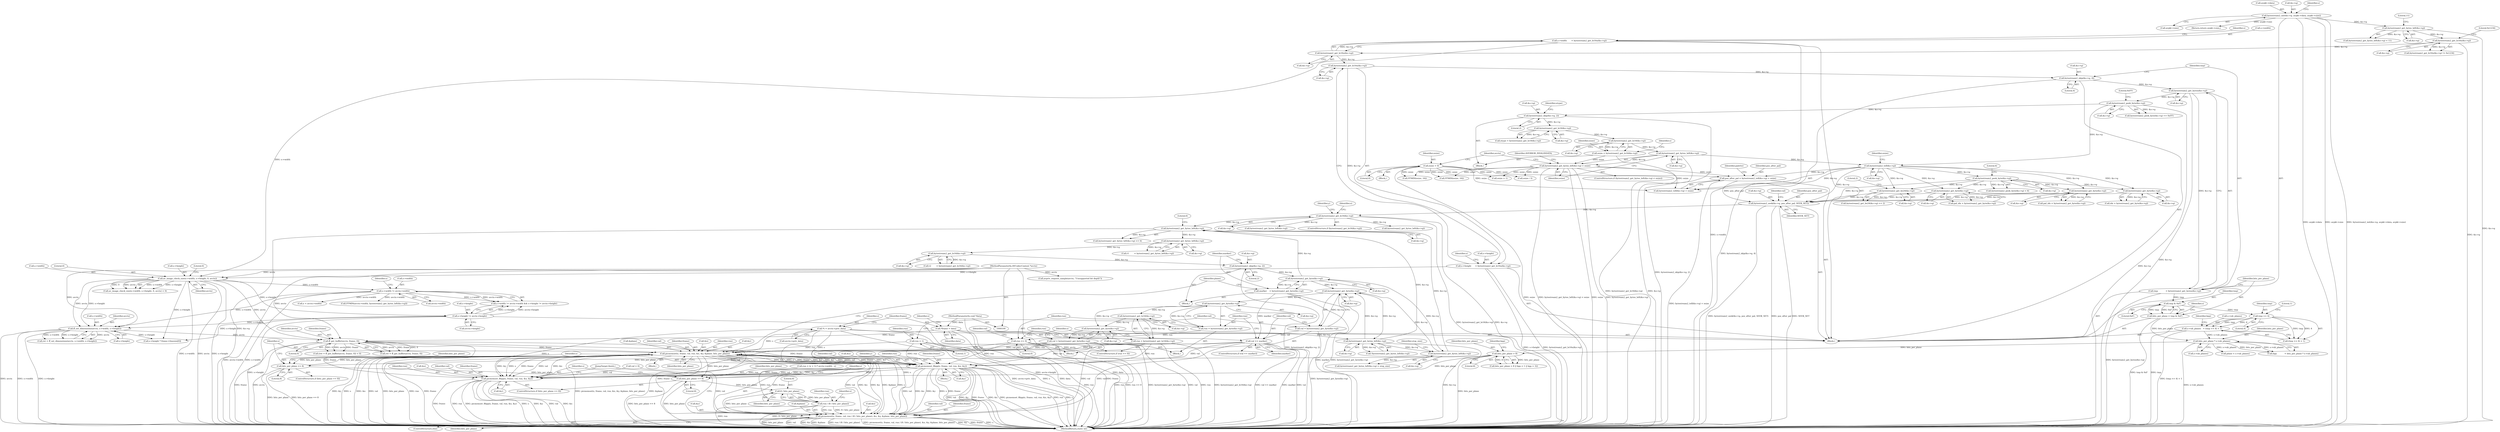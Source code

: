 digraph "1_FFmpeg_8c2ea3030af7b40a3c4275696fb5c76cdb80950a@API" {
"1000808" [label="(Call,picmemset(s, frame, val, run, &x, &y, &plane, bits_per_plane))"];
"1000107" [label="(Call,*s = avctx->priv_data)"];
"1000792" [label="(Call,picmemset_8bpp(s, frame, val, run, &x, &y))"];
"1000808" [label="(Call,picmemset(s, frame, val, run, &x, &y, &plane, bits_per_plane))"];
"1000348" [label="(Call,ff_get_buffer(avctx, frame, 0))"];
"1000330" [label="(Call,ff_set_dimensions(avctx, s->width, s->height))"];
"1000298" [label="(Call,av_image_check_size(s->width, s->height, 0, avctx))"];
"1000161" [label="(Call,s->width       = bytestream2_get_le16u(&s->g))"];
"1000165" [label="(Call,bytestream2_get_le16u(&s->g))"];
"1000153" [label="(Call,bytestream2_get_le16u(&s->g))"];
"1000143" [label="(Call,bytestream2_get_bytes_left(&s->g))"];
"1000130" [label="(Call,bytestream2_init(&s->g, avpkt->data, avpkt->size))"];
"1000170" [label="(Call,s->height      = bytestream2_get_le16u(&s->g))"];
"1000174" [label="(Call,bytestream2_get_le16u(&s->g))"];
"1000101" [label="(MethodParameterIn,AVCodecContext *avctx)"];
"1000313" [label="(Call,s->width != avctx->width)"];
"1000320" [label="(Call,s->height != avctx->height)"];
"1000113" [label="(Call,*frame = data)"];
"1000102" [label="(MethodParameterIn,void *data)"];
"1000750" [label="(Call,val == marker)"];
"1000742" [label="(Call,val = bytestream2_get_byte(&s->g))"];
"1000744" [label="(Call,bytestream2_get_byte(&s->g))"];
"1000781" [label="(Call,bytestream2_get_bytes_left(&s->g))"];
"1000774" [label="(Call,bytestream2_get_byte(&s->g))"];
"1000756" [label="(Call,bytestream2_get_byte(&s->g))"];
"1000767" [label="(Call,bytestream2_get_le16(&s->g))"];
"1000718" [label="(Call,bytestream2_get_byte(&s->g))"];
"1000710" [label="(Call,bytestream2_skip(&s->g, 2))"];
"1000698" [label="(Call,bytestream2_get_le16(&s->g))"];
"1000691" [label="(Call,bytestream2_get_bytes_left(&s->g))"];
"1000678" [label="(Call,bytestream2_get_bytes_left(&s->g))"];
"1000664" [label="(Call,bytestream2_get_le16(&s->g))"];
"1000646" [label="(Call,bytestream2_seek(&s->g, pos_after_pal, SEEK_SET))"];
"1000471" [label="(Call,bytestream2_get_byte(&s->g))"];
"1000409" [label="(Call,bytestream2_peek_byte(&s->g))"];
"1000384" [label="(Call,bytestream2_tell(&s->g))"];
"1000274" [label="(Call,bytestream2_get_bytes_left(&s->g))"];
"1000267" [label="(Call,bytestream2_get_le16(&s->g))"];
"1000260" [label="(Call,bytestream2_get_le16(&s->g))"];
"1000252" [label="(Call,bytestream2_skip(&s->g, 2))"];
"1000234" [label="(Call,bytestream2_peek_byte(&s->g))"];
"1000187" [label="(Call,bytestream2_get_byteu(&s->g))"];
"1000179" [label="(Call,bytestream2_skip(&s->g, 4))"];
"1000419" [label="(Call,bytestream2_get_byte(&s->g))"];
"1000555" [label="(Call,bytestream2_get_be24(&s->g))"];
"1000509" [label="(Call,bytestream2_get_byte(&s->g))"];
"1000381" [label="(Call,pos_after_pal = bytestream2_tell(&s->g) + esize)"];
"1000288" [label="(Call,esize = 0)"];
"1000273" [label="(Call,bytestream2_get_bytes_left(&s->g) < esize)"];
"1000265" [label="(Call,esize = bytestream2_get_le16(&s->g))"];
"1000731" [label="(Call,bytestream2_get_bytes_left(&s->g))"];
"1000716" [label="(Call,marker    = bytestream2_get_byte(&s->g))"];
"1000772" [label="(Call,val = bytestream2_get_byte(&s->g))"];
"1000739" [label="(Call,run = 1)"];
"1000765" [label="(Call,run = bytestream2_get_le16(&s->g))"];
"1000762" [label="(Call,run == 0)"];
"1000754" [label="(Call,run = bytestream2_get_byte(&s->g))"];
"1000788" [label="(Call,bits_per_plane == 8)"];
"1000215" [label="(Call,bits_per_plane > 8)"];
"1000208" [label="(Call,bits_per_plane * s->nb_planes)"];
"1000192" [label="(Call,bits_per_plane = tmp & 0xF)"];
"1000194" [label="(Call,tmp & 0xF)"];
"1000185" [label="(Call,tmp            = bytestream2_get_byteu(&s->g))"];
"1000197" [label="(Call,s->nb_planes   = (tmp >> 4) + 1)"];
"1000202" [label="(Call,tmp >> 4)"];
"1000843" [label="(Call,picmemset_8bpp(s, frame, val, run, &x, &y))"];
"1000853" [label="(Call,picmemset(s, frame, val, run / (8 / bits_per_plane), &x, &y, &plane, bits_per_plane))"];
"1000840" [label="(Call,bits_per_plane == 8)"];
"1000859" [label="(Call,8 / bits_per_plane)"];
"1000857" [label="(Call,run / (8 / bits_per_plane))"];
"1000799" [label="(Call,&y)"];
"1000253" [label="(Call,&s->g)"];
"1000773" [label="(Identifier,val)"];
"1000718" [label="(Call,bytestream2_get_byte(&s->g))"];
"1000389" [label="(Identifier,esize)"];
"1000744" [label="(Call,bytestream2_get_byte(&s->g))"];
"1000858" [label="(Identifier,run)"];
"1000251" [label="(Block,)"];
"1000856" [label="(Identifier,val)"];
"1000293" [label="(Identifier,avctx)"];
"1000202" [label="(Call,tmp >> 4)"];
"1000216" [label="(Identifier,bits_per_plane)"];
"1000208" [label="(Call,bits_per_plane * s->nb_planes)"];
"1000298" [label="(Call,av_image_check_size(s->width, s->height, 0, avctx))"];
"1000646" [label="(Call,bytestream2_seek(&s->g, pos_after_pal, SEEK_SET))"];
"1000756" [label="(Call,bytestream2_get_byte(&s->g))"];
"1000105" [label="(Block,)"];
"1000749" [label="(ControlStructure,if (val == marker))"];
"1000556" [label="(Call,&s->g)"];
"1000201" [label="(Call,(tmp >> 4) + 1)"];
"1000324" [label="(Call,avctx->height)"];
"1000739" [label="(Call,run = 1)"];
"1000210" [label="(Call,s->nb_planes)"];
"1000678" [label="(Call,bytestream2_get_bytes_left(&s->g))"];
"1000289" [label="(Identifier,esize)"];
"1000346" [label="(Call,ret = ff_get_buffer(avctx, frame, 0))"];
"1000469" [label="(Call,pal_idx = bytestream2_get_byte(&s->g))"];
"1000174" [label="(Call,bytestream2_get_le16u(&s->g))"];
"1000757" [label="(Call,&s->g)"];
"1000907" [label="(Call,bytestream2_get_bytes_left(&s->g))"];
"1000797" [label="(Call,&x)"];
"1000302" [label="(Call,s->height)"];
"1000755" [label="(Identifier,run)"];
"1000209" [label="(Identifier,bits_per_plane)"];
"1000931" [label="(MethodReturn,static int)"];
"1000332" [label="(Call,s->width)"];
"1000107" [label="(Call,*s = avctx->priv_data)"];
"1000743" [label="(Identifier,val)"];
"1000677" [label="(Call,bytestream2_get_bytes_left(&s->g) >= 6)"];
"1000272" [label="(ControlStructure,if (bytestream2_get_bytes_left(&s->g) < esize))"];
"1000138" [label="(Call,avpkt->size)"];
"1000840" [label="(Call,bits_per_plane == 8)"];
"1000493" [label="(Call,FFMIN(esize, 16))"];
"1000331" [label="(Identifier,avctx)"];
"1000664" [label="(Call,bytestream2_get_le16(&s->g))"];
"1000652" [label="(Identifier,SEEK_SET)"];
"1000257" [label="(Literal,2)"];
"1000787" [label="(ControlStructure,if (bits_per_plane == 8))"];
"1000179" [label="(Call,bytestream2_skip(&s->g, 4))"];
"1000843" [label="(Call,picmemset_8bpp(s, frame, val, run, &x, &y))"];
"1000761" [label="(ControlStructure,if (run == 0))"];
"1000148" [label="(Literal,11)"];
"1000791" [label="(Block,)"];
"1000154" [label="(Call,&s->g)"];
"1000290" [label="(Literal,0)"];
"1000766" [label="(Identifier,run)"];
"1000195" [label="(Identifier,tmp)"];
"1000855" [label="(Identifier,frame)"];
"1000732" [label="(Call,&s->g)"];
"1000306" [label="(Identifier,avctx)"];
"1000788" [label="(Call,bits_per_plane == 8)"];
"1000663" [label="(ControlStructure,if (bytestream2_get_le16(&s->g)))"];
"1000193" [label="(Identifier,bits_per_plane)"];
"1000142" [label="(Call,bytestream2_get_bytes_left(&s->g) < 11)"];
"1000322" [label="(Identifier,s)"];
"1000742" [label="(Call,val = bytestream2_get_byte(&s->g))"];
"1000725" [label="(Call,plane < s->nb_planes)"];
"1000803" [label="(Identifier,y)"];
"1000297" [label="(Call,av_image_check_size(s->width, s->height, 0, avctx) < 0)"];
"1000796" [label="(Identifier,run)"];
"1000793" [label="(Identifier,s)"];
"1000781" [label="(Call,bytestream2_get_bytes_left(&s->g))"];
"1000691" [label="(Call,bytestream2_get_bytes_left(&s->g))"];
"1000790" [label="(Literal,8)"];
"1000731" [label="(Call,bytestream2_get_bytes_left(&s->g))"];
"1000699" [label="(Call,&s->g)"];
"1000784" [label="(Identifier,s)"];
"1000877" [label="(Call,bytestream2_get_bytes_left(&s->g))"];
"1000317" [label="(Call,avctx->width)"];
"1000381" [label="(Call,pos_after_pal = bytestream2_tell(&s->g) + esize)"];
"1000794" [label="(Identifier,frame)"];
"1000864" [label="(Call,&y)"];
"1000696" [label="(Call,t2        = bytestream2_get_le16(&s->g))"];
"1000813" [label="(Call,&x)"];
"1000768" [label="(Call,&s->g)"];
"1000235" [label="(Call,&s->g)"];
"1000345" [label="(Call,(ret = ff_get_buffer(avctx, frame, 0)) < 0)"];
"1000172" [label="(Identifier,s)"];
"1000554" [label="(Call,bytestream2_get_be24(&s->g) << 2)"];
"1000283" [label="(Block,)"];
"1000288" [label="(Call,esize = 0)"];
"1000847" [label="(Identifier,run)"];
"1000312" [label="(Call,s->width != avctx->width && s->height != avctx->height)"];
"1000115" [label="(Identifier,data)"];
"1000206" [label="(Call,bpp            = bits_per_plane * s->nb_planes)"];
"1000226" [label="(Call,avpriv_request_sample(avctx, \"Unsupported bit depth\"))"];
"1000807" [label="(Block,)"];
"1000689" [label="(Call,t1        = bytestream2_get_bytes_left(&s->g))"];
"1000186" [label="(Identifier,tmp)"];
"1000536" [label="(Call,esize / 3)"];
"1000842" [label="(Literal,8)"];
"1000754" [label="(Call,run = bytestream2_get_byte(&s->g))"];
"1000471" [label="(Call,bytestream2_get_byte(&s->g))"];
"1000382" [label="(Identifier,pos_after_pal)"];
"1000808" [label="(Call,picmemset(s, frame, val, run, &x, &y, &plane, bits_per_plane))"];
"1000166" [label="(Call,&s->g)"];
"1000299" [label="(Call,s->width)"];
"1000839" [label="(ControlStructure,if (bits_per_plane == 8))"];
"1000861" [label="(Identifier,bits_per_plane)"];
"1000133" [label="(Identifier,s)"];
"1000671" [label="(Identifier,x)"];
"1000184" [label="(Literal,4)"];
"1000507" [label="(Call,pal_idx = bytestream2_get_byte(&s->g))"];
"1000472" [label="(Call,&s->g)"];
"1000109" [label="(Call,avctx->priv_data)"];
"1000717" [label="(Identifier,marker)"];
"1000275" [label="(Call,&s->g)"];
"1000259" [label="(Identifier,etype)"];
"1000715" [label="(Literal,2)"];
"1000868" [label="(Identifier,bits_per_plane)"];
"1000812" [label="(Identifier,run)"];
"1000351" [label="(Literal,0)"];
"1000205" [label="(Literal,1)"];
"1000850" [label="(Call,&y)"];
"1000737" [label="(Block,)"];
"1000197" [label="(Call,s->nb_planes   = (tmp >> 4) + 1)"];
"1000108" [label="(Identifier,s)"];
"1000726" [label="(Identifier,plane)"];
"1000305" [label="(Literal,0)"];
"1000665" [label="(Call,&s->g)"];
"1000194" [label="(Call,tmp & 0xF)"];
"1000214" [label="(Call,bits_per_plane > 8 || bpp < 1 || bpp > 32)"];
"1000774" [label="(Call,bytestream2_get_byte(&s->g))"];
"1000335" [label="(Call,s->height)"];
"1000385" [label="(Call,&s->g)"];
"1000314" [label="(Call,s->width)"];
"1000350" [label="(Identifier,frame)"];
"1000684" [label="(Block,)"];
"1000274" [label="(Call,bytestream2_get_bytes_left(&s->g))"];
"1000267" [label="(Call,bytestream2_get_le16(&s->g))"];
"1000130" [label="(Call,bytestream2_init(&s->g, avpkt->data, avpkt->size))"];
"1000217" [label="(Literal,8)"];
"1000113" [label="(Call,*frame = data)"];
"1000158" [label="(Literal,0x1234)"];
"1000698" [label="(Call,bytestream2_get_le16(&s->g))"];
"1000741" [label="(Literal,1)"];
"1000795" [label="(Identifier,val)"];
"1000165" [label="(Call,bytestream2_get_le16u(&s->g))"];
"1000719" [label="(Call,&s->g)"];
"1000683" [label="(Literal,6)"];
"1000320" [label="(Call,s->height != avctx->height)"];
"1000307" [label="(Literal,0)"];
"1000815" [label="(Call,&y)"];
"1000860" [label="(Literal,8)"];
"1000751" [label="(Identifier,val)"];
"1000692" [label="(Call,&s->g)"];
"1000162" [label="(Call,s->width)"];
"1000419" [label="(Call,bytestream2_get_byte(&s->g))"];
"1000266" [label="(Identifier,esize)"];
"1000328" [label="(Call,ret = ff_set_dimensions(avctx, s->width, s->height))"];
"1000420" [label="(Call,&s->g)"];
"1000273" [label="(Call,bytestream2_get_bytes_left(&s->g) < esize)"];
"1000281" [label="(Identifier,AVERROR_INVALIDDATA)"];
"1000171" [label="(Call,s->height)"];
"1000144" [label="(Call,&s->g)"];
"1000852" [label="(ControlStructure,else)"];
"1000809" [label="(Identifier,s)"];
"1000313" [label="(Call,s->width != avctx->width)"];
"1000710" [label="(Call,bytestream2_skip(&s->g, 2))"];
"1000414" [label="(Literal,6)"];
"1000260" [label="(Call,bytestream2_get_le16(&s->g))"];
"1000736" [label="(Identifier,stop_size)"];
"1000252" [label="(Call,bytestream2_skip(&s->g, 2))"];
"1000215" [label="(Call,bits_per_plane > 8)"];
"1000384" [label="(Call,bytestream2_tell(&s->g))"];
"1000772" [label="(Call,val = bytestream2_get_byte(&s->g))"];
"1000853" [label="(Call,picmemset(s, frame, val, run / (8 / bits_per_plane), &x, &y, &plane, bits_per_plane))"];
"1000841" [label="(Identifier,bits_per_plane)"];
"1000277" [label="(Identifier,s)"];
"1000753" [label="(Block,)"];
"1000750" [label="(Call,val == marker)"];
"1000560" [label="(Literal,2)"];
"1000187" [label="(Call,bytestream2_get_byteu(&s->g))"];
"1000417" [label="(Call,idx = bytestream2_get_byte(&s->g))"];
"1000740" [label="(Identifier,run)"];
"1000854" [label="(Identifier,s)"];
"1000152" [label="(Call,bytestream2_get_le16u(&s->g) != 0x1234)"];
"1000817" [label="(Call,&plane)"];
"1000348" [label="(Call,ff_get_buffer(avctx, frame, 0))"];
"1000204" [label="(Literal,4)"];
"1000792" [label="(Call,picmemset_8bpp(s, frame, val, run, &x, &y))"];
"1000654" [label="(Identifier,val)"];
"1000765" [label="(Call,run = bytestream2_get_le16(&s->g))"];
"1000848" [label="(Call,&x)"];
"1000782" [label="(Call,&s->g)"];
"1000239" [label="(Literal,0xFF)"];
"1000409" [label="(Call,bytestream2_peek_byte(&s->g))"];
"1000846" [label="(Identifier,val)"];
"1000153" [label="(Call,bytestream2_get_le16u(&s->g))"];
"1000651" [label="(Identifier,pos_after_pal)"];
"1000862" [label="(Call,&x)"];
"1000762" [label="(Call,run == 0)"];
"1000362" [label="(Call,s->height * frame->linesize[0])"];
"1000745" [label="(Call,&s->g)"];
"1000821" [label="(Call,x < avctx->width)"];
"1000711" [label="(Call,&s->g)"];
"1000199" [label="(Identifier,s)"];
"1000859" [label="(Call,8 / bits_per_plane)"];
"1000866" [label="(Call,&plane)"];
"1000170" [label="(Call,s->height      = bytestream2_get_le16u(&s->g))"];
"1000175" [label="(Call,&s->g)"];
"1000321" [label="(Call,s->height)"];
"1000764" [label="(Literal,0)"];
"1000161" [label="(Call,s->width       = bytestream2_get_le16u(&s->g))"];
"1000510" [label="(Call,&s->g)"];
"1000207" [label="(Identifier,bpp)"];
"1000114" [label="(Identifier,frame)"];
"1000265" [label="(Call,esize = bytestream2_get_le16(&s->g))"];
"1000789" [label="(Identifier,bits_per_plane)"];
"1000455" [label="(Call,FFMIN(esize, 16))"];
"1000863" [label="(Identifier,x)"];
"1000509" [label="(Call,bytestream2_get_byte(&s->g))"];
"1000268" [label="(Call,&s->g)"];
"1000349" [label="(Identifier,avctx)"];
"1000767" [label="(Call,bytestream2_get_le16(&s->g))"];
"1000874" [label="(Identifier,y)"];
"1000408" [label="(Call,bytestream2_peek_byte(&s->g) < 6)"];
"1000811" [label="(Identifier,val)"];
"1000203" [label="(Identifier,tmp)"];
"1000845" [label="(Identifier,frame)"];
"1000730" [label="(Call,bytestream2_get_bytes_left(&s->g) > stop_size)"];
"1000258" [label="(Call,etype = bytestream2_get_le16(&s->g))"];
"1000810" [label="(Identifier,frame)"];
"1000143" [label="(Call,bytestream2_get_bytes_left(&s->g))"];
"1000780" [label="(Call,!bytestream2_get_bytes_left(&s->g))"];
"1000180" [label="(Call,&s->g)"];
"1000653" [label="(Call,val = 0)"];
"1000102" [label="(MethodParameterIn,void *data)"];
"1000220" [label="(Identifier,bpp)"];
"1000819" [label="(Identifier,bits_per_plane)"];
"1000185" [label="(Call,tmp            = bytestream2_get_byteu(&s->g))"];
"1000775" [label="(Call,&s->g)"];
"1000410" [label="(Call,&s->g)"];
"1000135" [label="(Call,avpkt->data)"];
"1000763" [label="(Identifier,run)"];
"1000233" [label="(Call,bytestream2_peek_byte(&s->g) == 0xFF)"];
"1000198" [label="(Call,s->nb_planes)"];
"1000555" [label="(Call,bytestream2_get_be24(&s->g))"];
"1000844" [label="(Identifier,s)"];
"1000391" [label="(Identifier,palette)"];
"1000383" [label="(Call,bytestream2_tell(&s->g) + esize)"];
"1000922" [label="(JumpTarget,finish:)"];
"1000188" [label="(Call,&s->g)"];
"1000192" [label="(Call,bits_per_plane = tmp & 0xF)"];
"1000196" [label="(Literal,0xF)"];
"1000647" [label="(Call,&s->g)"];
"1000828" [label="(Call,run = (y + 1) * avctx->width - x)"];
"1000330" [label="(Call,ff_set_dimensions(avctx, s->width, s->height))"];
"1000927" [label="(Return,return avpkt->size;)"];
"1000903" [label="(Call,FFMIN(avctx->width, bytestream2_get_bytes_left(&s->g)))"];
"1000405" [label="(Call,esize > 1)"];
"1000261" [label="(Call,&s->g)"];
"1000131" [label="(Call,&s->g)"];
"1000182" [label="(Identifier,s)"];
"1000234" [label="(Call,bytestream2_peek_byte(&s->g))"];
"1000857" [label="(Call,run / (8 / bits_per_plane))"];
"1000146" [label="(Identifier,s)"];
"1000101" [label="(MethodParameterIn,AVCodecContext *avctx)"];
"1000752" [label="(Identifier,marker)"];
"1000716" [label="(Call,marker    = bytestream2_get_byte(&s->g))"];
"1000279" [label="(Identifier,esize)"];
"1000679" [label="(Call,&s->g)"];
"1000808" -> "1000807"  [label="AST: "];
"1000808" -> "1000819"  [label="CFG: "];
"1000809" -> "1000808"  [label="AST: "];
"1000810" -> "1000808"  [label="AST: "];
"1000811" -> "1000808"  [label="AST: "];
"1000812" -> "1000808"  [label="AST: "];
"1000813" -> "1000808"  [label="AST: "];
"1000815" -> "1000808"  [label="AST: "];
"1000817" -> "1000808"  [label="AST: "];
"1000819" -> "1000808"  [label="AST: "];
"1000726" -> "1000808"  [label="CFG: "];
"1000808" -> "1000931"  [label="DDG: frame"];
"1000808" -> "1000931"  [label="DDG: picmemset(s, frame, val, run, &x, &y, &plane, bits_per_plane)"];
"1000808" -> "1000931"  [label="DDG: &plane"];
"1000808" -> "1000931"  [label="DDG: s"];
"1000808" -> "1000931"  [label="DDG: &y"];
"1000808" -> "1000931"  [label="DDG: &x"];
"1000808" -> "1000931"  [label="DDG: val"];
"1000808" -> "1000931"  [label="DDG: bits_per_plane"];
"1000808" -> "1000931"  [label="DDG: run"];
"1000808" -> "1000788"  [label="DDG: bits_per_plane"];
"1000808" -> "1000792"  [label="DDG: s"];
"1000808" -> "1000792"  [label="DDG: frame"];
"1000808" -> "1000792"  [label="DDG: &x"];
"1000808" -> "1000792"  [label="DDG: &y"];
"1000107" -> "1000808"  [label="DDG: s"];
"1000792" -> "1000808"  [label="DDG: s"];
"1000792" -> "1000808"  [label="DDG: frame"];
"1000792" -> "1000808"  [label="DDG: &x"];
"1000792" -> "1000808"  [label="DDG: &y"];
"1000348" -> "1000808"  [label="DDG: frame"];
"1000750" -> "1000808"  [label="DDG: val"];
"1000772" -> "1000808"  [label="DDG: val"];
"1000739" -> "1000808"  [label="DDG: run"];
"1000765" -> "1000808"  [label="DDG: run"];
"1000762" -> "1000808"  [label="DDG: run"];
"1000788" -> "1000808"  [label="DDG: bits_per_plane"];
"1000808" -> "1000840"  [label="DDG: bits_per_plane"];
"1000808" -> "1000843"  [label="DDG: s"];
"1000808" -> "1000843"  [label="DDG: frame"];
"1000808" -> "1000843"  [label="DDG: val"];
"1000808" -> "1000843"  [label="DDG: &x"];
"1000808" -> "1000843"  [label="DDG: &y"];
"1000808" -> "1000853"  [label="DDG: s"];
"1000808" -> "1000853"  [label="DDG: frame"];
"1000808" -> "1000853"  [label="DDG: val"];
"1000808" -> "1000853"  [label="DDG: &x"];
"1000808" -> "1000853"  [label="DDG: &y"];
"1000808" -> "1000853"  [label="DDG: &plane"];
"1000107" -> "1000105"  [label="AST: "];
"1000107" -> "1000109"  [label="CFG: "];
"1000108" -> "1000107"  [label="AST: "];
"1000109" -> "1000107"  [label="AST: "];
"1000114" -> "1000107"  [label="CFG: "];
"1000107" -> "1000931"  [label="DDG: s"];
"1000107" -> "1000931"  [label="DDG: avctx->priv_data"];
"1000107" -> "1000792"  [label="DDG: s"];
"1000107" -> "1000843"  [label="DDG: s"];
"1000107" -> "1000853"  [label="DDG: s"];
"1000792" -> "1000791"  [label="AST: "];
"1000792" -> "1000799"  [label="CFG: "];
"1000793" -> "1000792"  [label="AST: "];
"1000794" -> "1000792"  [label="AST: "];
"1000795" -> "1000792"  [label="AST: "];
"1000796" -> "1000792"  [label="AST: "];
"1000797" -> "1000792"  [label="AST: "];
"1000799" -> "1000792"  [label="AST: "];
"1000803" -> "1000792"  [label="CFG: "];
"1000792" -> "1000931"  [label="DDG: picmemset_8bpp(s, frame, val, run, &x, &y)"];
"1000792" -> "1000931"  [label="DDG: run"];
"1000792" -> "1000931"  [label="DDG: s"];
"1000792" -> "1000931"  [label="DDG: val"];
"1000792" -> "1000931"  [label="DDG: &y"];
"1000792" -> "1000931"  [label="DDG: frame"];
"1000792" -> "1000931"  [label="DDG: &x"];
"1000348" -> "1000792"  [label="DDG: frame"];
"1000750" -> "1000792"  [label="DDG: val"];
"1000772" -> "1000792"  [label="DDG: val"];
"1000739" -> "1000792"  [label="DDG: run"];
"1000765" -> "1000792"  [label="DDG: run"];
"1000762" -> "1000792"  [label="DDG: run"];
"1000792" -> "1000843"  [label="DDG: s"];
"1000792" -> "1000843"  [label="DDG: frame"];
"1000792" -> "1000843"  [label="DDG: val"];
"1000792" -> "1000843"  [label="DDG: &x"];
"1000792" -> "1000843"  [label="DDG: &y"];
"1000792" -> "1000853"  [label="DDG: s"];
"1000792" -> "1000853"  [label="DDG: frame"];
"1000792" -> "1000853"  [label="DDG: val"];
"1000792" -> "1000853"  [label="DDG: &x"];
"1000792" -> "1000853"  [label="DDG: &y"];
"1000348" -> "1000346"  [label="AST: "];
"1000348" -> "1000351"  [label="CFG: "];
"1000349" -> "1000348"  [label="AST: "];
"1000350" -> "1000348"  [label="AST: "];
"1000351" -> "1000348"  [label="AST: "];
"1000346" -> "1000348"  [label="CFG: "];
"1000348" -> "1000931"  [label="DDG: avctx"];
"1000348" -> "1000931"  [label="DDG: frame"];
"1000348" -> "1000345"  [label="DDG: avctx"];
"1000348" -> "1000345"  [label="DDG: frame"];
"1000348" -> "1000345"  [label="DDG: 0"];
"1000348" -> "1000346"  [label="DDG: avctx"];
"1000348" -> "1000346"  [label="DDG: frame"];
"1000348" -> "1000346"  [label="DDG: 0"];
"1000330" -> "1000348"  [label="DDG: avctx"];
"1000298" -> "1000348"  [label="DDG: avctx"];
"1000101" -> "1000348"  [label="DDG: avctx"];
"1000113" -> "1000348"  [label="DDG: frame"];
"1000348" -> "1000843"  [label="DDG: frame"];
"1000348" -> "1000853"  [label="DDG: frame"];
"1000330" -> "1000328"  [label="AST: "];
"1000330" -> "1000335"  [label="CFG: "];
"1000331" -> "1000330"  [label="AST: "];
"1000332" -> "1000330"  [label="AST: "];
"1000335" -> "1000330"  [label="AST: "];
"1000328" -> "1000330"  [label="CFG: "];
"1000330" -> "1000931"  [label="DDG: avctx"];
"1000330" -> "1000931"  [label="DDG: s->width"];
"1000330" -> "1000931"  [label="DDG: s->height"];
"1000330" -> "1000328"  [label="DDG: avctx"];
"1000330" -> "1000328"  [label="DDG: s->width"];
"1000330" -> "1000328"  [label="DDG: s->height"];
"1000298" -> "1000330"  [label="DDG: avctx"];
"1000298" -> "1000330"  [label="DDG: s->height"];
"1000101" -> "1000330"  [label="DDG: avctx"];
"1000313" -> "1000330"  [label="DDG: s->width"];
"1000320" -> "1000330"  [label="DDG: s->height"];
"1000330" -> "1000362"  [label="DDG: s->height"];
"1000298" -> "1000297"  [label="AST: "];
"1000298" -> "1000306"  [label="CFG: "];
"1000299" -> "1000298"  [label="AST: "];
"1000302" -> "1000298"  [label="AST: "];
"1000305" -> "1000298"  [label="AST: "];
"1000306" -> "1000298"  [label="AST: "];
"1000307" -> "1000298"  [label="CFG: "];
"1000298" -> "1000931"  [label="DDG: s->width"];
"1000298" -> "1000931"  [label="DDG: avctx"];
"1000298" -> "1000931"  [label="DDG: s->height"];
"1000298" -> "1000297"  [label="DDG: s->width"];
"1000298" -> "1000297"  [label="DDG: s->height"];
"1000298" -> "1000297"  [label="DDG: 0"];
"1000298" -> "1000297"  [label="DDG: avctx"];
"1000161" -> "1000298"  [label="DDG: s->width"];
"1000170" -> "1000298"  [label="DDG: s->height"];
"1000101" -> "1000298"  [label="DDG: avctx"];
"1000298" -> "1000313"  [label="DDG: s->width"];
"1000298" -> "1000320"  [label="DDG: s->height"];
"1000298" -> "1000362"  [label="DDG: s->height"];
"1000161" -> "1000105"  [label="AST: "];
"1000161" -> "1000165"  [label="CFG: "];
"1000162" -> "1000161"  [label="AST: "];
"1000165" -> "1000161"  [label="AST: "];
"1000172" -> "1000161"  [label="CFG: "];
"1000161" -> "1000931"  [label="DDG: s->width"];
"1000165" -> "1000161"  [label="DDG: &s->g"];
"1000165" -> "1000166"  [label="CFG: "];
"1000166" -> "1000165"  [label="AST: "];
"1000153" -> "1000165"  [label="DDG: &s->g"];
"1000165" -> "1000174"  [label="DDG: &s->g"];
"1000153" -> "1000152"  [label="AST: "];
"1000153" -> "1000154"  [label="CFG: "];
"1000154" -> "1000153"  [label="AST: "];
"1000158" -> "1000153"  [label="CFG: "];
"1000153" -> "1000931"  [label="DDG: &s->g"];
"1000153" -> "1000152"  [label="DDG: &s->g"];
"1000143" -> "1000153"  [label="DDG: &s->g"];
"1000143" -> "1000142"  [label="AST: "];
"1000143" -> "1000144"  [label="CFG: "];
"1000144" -> "1000143"  [label="AST: "];
"1000148" -> "1000143"  [label="CFG: "];
"1000143" -> "1000931"  [label="DDG: &s->g"];
"1000143" -> "1000142"  [label="DDG: &s->g"];
"1000130" -> "1000143"  [label="DDG: &s->g"];
"1000130" -> "1000105"  [label="AST: "];
"1000130" -> "1000138"  [label="CFG: "];
"1000131" -> "1000130"  [label="AST: "];
"1000135" -> "1000130"  [label="AST: "];
"1000138" -> "1000130"  [label="AST: "];
"1000146" -> "1000130"  [label="CFG: "];
"1000130" -> "1000931"  [label="DDG: bytestream2_init(&s->g, avpkt->data, avpkt->size)"];
"1000130" -> "1000931"  [label="DDG: avpkt->data"];
"1000130" -> "1000931"  [label="DDG: avpkt->size"];
"1000130" -> "1000927"  [label="DDG: avpkt->size"];
"1000170" -> "1000105"  [label="AST: "];
"1000170" -> "1000174"  [label="CFG: "];
"1000171" -> "1000170"  [label="AST: "];
"1000174" -> "1000170"  [label="AST: "];
"1000182" -> "1000170"  [label="CFG: "];
"1000170" -> "1000931"  [label="DDG: s->height"];
"1000170" -> "1000931"  [label="DDG: bytestream2_get_le16u(&s->g)"];
"1000174" -> "1000170"  [label="DDG: &s->g"];
"1000174" -> "1000175"  [label="CFG: "];
"1000175" -> "1000174"  [label="AST: "];
"1000174" -> "1000179"  [label="DDG: &s->g"];
"1000101" -> "1000100"  [label="AST: "];
"1000101" -> "1000931"  [label="DDG: avctx"];
"1000101" -> "1000226"  [label="DDG: avctx"];
"1000313" -> "1000312"  [label="AST: "];
"1000313" -> "1000317"  [label="CFG: "];
"1000314" -> "1000313"  [label="AST: "];
"1000317" -> "1000313"  [label="AST: "];
"1000322" -> "1000313"  [label="CFG: "];
"1000312" -> "1000313"  [label="CFG: "];
"1000313" -> "1000931"  [label="DDG: s->width"];
"1000313" -> "1000931"  [label="DDG: avctx->width"];
"1000313" -> "1000312"  [label="DDG: s->width"];
"1000313" -> "1000312"  [label="DDG: avctx->width"];
"1000313" -> "1000821"  [label="DDG: avctx->width"];
"1000313" -> "1000903"  [label="DDG: avctx->width"];
"1000320" -> "1000312"  [label="AST: "];
"1000320" -> "1000324"  [label="CFG: "];
"1000321" -> "1000320"  [label="AST: "];
"1000324" -> "1000320"  [label="AST: "];
"1000312" -> "1000320"  [label="CFG: "];
"1000320" -> "1000931"  [label="DDG: avctx->height"];
"1000320" -> "1000931"  [label="DDG: s->height"];
"1000320" -> "1000312"  [label="DDG: s->height"];
"1000320" -> "1000312"  [label="DDG: avctx->height"];
"1000320" -> "1000362"  [label="DDG: s->height"];
"1000113" -> "1000105"  [label="AST: "];
"1000113" -> "1000115"  [label="CFG: "];
"1000114" -> "1000113"  [label="AST: "];
"1000115" -> "1000113"  [label="AST: "];
"1000133" -> "1000113"  [label="CFG: "];
"1000113" -> "1000931"  [label="DDG: frame"];
"1000113" -> "1000931"  [label="DDG: data"];
"1000102" -> "1000113"  [label="DDG: data"];
"1000102" -> "1000100"  [label="AST: "];
"1000102" -> "1000931"  [label="DDG: data"];
"1000750" -> "1000749"  [label="AST: "];
"1000750" -> "1000752"  [label="CFG: "];
"1000751" -> "1000750"  [label="AST: "];
"1000752" -> "1000750"  [label="AST: "];
"1000755" -> "1000750"  [label="CFG: "];
"1000784" -> "1000750"  [label="CFG: "];
"1000750" -> "1000931"  [label="DDG: val"];
"1000750" -> "1000931"  [label="DDG: val == marker"];
"1000750" -> "1000931"  [label="DDG: marker"];
"1000742" -> "1000750"  [label="DDG: val"];
"1000716" -> "1000750"  [label="DDG: marker"];
"1000750" -> "1000843"  [label="DDG: val"];
"1000750" -> "1000853"  [label="DDG: val"];
"1000742" -> "1000737"  [label="AST: "];
"1000742" -> "1000744"  [label="CFG: "];
"1000743" -> "1000742"  [label="AST: "];
"1000744" -> "1000742"  [label="AST: "];
"1000751" -> "1000742"  [label="CFG: "];
"1000742" -> "1000931"  [label="DDG: bytestream2_get_byte(&s->g)"];
"1000744" -> "1000742"  [label="DDG: &s->g"];
"1000744" -> "1000745"  [label="CFG: "];
"1000745" -> "1000744"  [label="AST: "];
"1000781" -> "1000744"  [label="DDG: &s->g"];
"1000718" -> "1000744"  [label="DDG: &s->g"];
"1000731" -> "1000744"  [label="DDG: &s->g"];
"1000744" -> "1000756"  [label="DDG: &s->g"];
"1000744" -> "1000781"  [label="DDG: &s->g"];
"1000781" -> "1000780"  [label="AST: "];
"1000781" -> "1000782"  [label="CFG: "];
"1000782" -> "1000781"  [label="AST: "];
"1000780" -> "1000781"  [label="CFG: "];
"1000781" -> "1000931"  [label="DDG: &s->g"];
"1000781" -> "1000678"  [label="DDG: &s->g"];
"1000781" -> "1000731"  [label="DDG: &s->g"];
"1000781" -> "1000780"  [label="DDG: &s->g"];
"1000774" -> "1000781"  [label="DDG: &s->g"];
"1000774" -> "1000772"  [label="AST: "];
"1000774" -> "1000775"  [label="CFG: "];
"1000775" -> "1000774"  [label="AST: "];
"1000772" -> "1000774"  [label="CFG: "];
"1000774" -> "1000772"  [label="DDG: &s->g"];
"1000756" -> "1000774"  [label="DDG: &s->g"];
"1000767" -> "1000774"  [label="DDG: &s->g"];
"1000756" -> "1000754"  [label="AST: "];
"1000756" -> "1000757"  [label="CFG: "];
"1000757" -> "1000756"  [label="AST: "];
"1000754" -> "1000756"  [label="CFG: "];
"1000756" -> "1000754"  [label="DDG: &s->g"];
"1000756" -> "1000767"  [label="DDG: &s->g"];
"1000767" -> "1000765"  [label="AST: "];
"1000767" -> "1000768"  [label="CFG: "];
"1000768" -> "1000767"  [label="AST: "];
"1000765" -> "1000767"  [label="CFG: "];
"1000767" -> "1000765"  [label="DDG: &s->g"];
"1000718" -> "1000716"  [label="AST: "];
"1000718" -> "1000719"  [label="CFG: "];
"1000719" -> "1000718"  [label="AST: "];
"1000716" -> "1000718"  [label="CFG: "];
"1000718" -> "1000678"  [label="DDG: &s->g"];
"1000718" -> "1000716"  [label="DDG: &s->g"];
"1000710" -> "1000718"  [label="DDG: &s->g"];
"1000718" -> "1000731"  [label="DDG: &s->g"];
"1000710" -> "1000684"  [label="AST: "];
"1000710" -> "1000715"  [label="CFG: "];
"1000711" -> "1000710"  [label="AST: "];
"1000715" -> "1000710"  [label="AST: "];
"1000717" -> "1000710"  [label="CFG: "];
"1000710" -> "1000931"  [label="DDG: bytestream2_skip(&s->g, 2)"];
"1000698" -> "1000710"  [label="DDG: &s->g"];
"1000698" -> "1000696"  [label="AST: "];
"1000698" -> "1000699"  [label="CFG: "];
"1000699" -> "1000698"  [label="AST: "];
"1000696" -> "1000698"  [label="CFG: "];
"1000698" -> "1000696"  [label="DDG: &s->g"];
"1000691" -> "1000698"  [label="DDG: &s->g"];
"1000691" -> "1000689"  [label="AST: "];
"1000691" -> "1000692"  [label="CFG: "];
"1000692" -> "1000691"  [label="AST: "];
"1000689" -> "1000691"  [label="CFG: "];
"1000691" -> "1000689"  [label="DDG: &s->g"];
"1000678" -> "1000691"  [label="DDG: &s->g"];
"1000678" -> "1000677"  [label="AST: "];
"1000678" -> "1000679"  [label="CFG: "];
"1000679" -> "1000678"  [label="AST: "];
"1000683" -> "1000678"  [label="CFG: "];
"1000678" -> "1000931"  [label="DDG: &s->g"];
"1000678" -> "1000677"  [label="DDG: &s->g"];
"1000664" -> "1000678"  [label="DDG: &s->g"];
"1000731" -> "1000678"  [label="DDG: &s->g"];
"1000664" -> "1000663"  [label="AST: "];
"1000664" -> "1000665"  [label="CFG: "];
"1000665" -> "1000664"  [label="AST: "];
"1000671" -> "1000664"  [label="CFG: "];
"1000874" -> "1000664"  [label="CFG: "];
"1000664" -> "1000931"  [label="DDG: bytestream2_get_le16(&s->g)"];
"1000664" -> "1000931"  [label="DDG: &s->g"];
"1000646" -> "1000664"  [label="DDG: &s->g"];
"1000664" -> "1000877"  [label="DDG: &s->g"];
"1000664" -> "1000907"  [label="DDG: &s->g"];
"1000646" -> "1000105"  [label="AST: "];
"1000646" -> "1000652"  [label="CFG: "];
"1000647" -> "1000646"  [label="AST: "];
"1000651" -> "1000646"  [label="AST: "];
"1000652" -> "1000646"  [label="AST: "];
"1000654" -> "1000646"  [label="CFG: "];
"1000646" -> "1000931"  [label="DDG: bytestream2_seek(&s->g, pos_after_pal, SEEK_SET)"];
"1000646" -> "1000931"  [label="DDG: pos_after_pal"];
"1000646" -> "1000931"  [label="DDG: SEEK_SET"];
"1000471" -> "1000646"  [label="DDG: &s->g"];
"1000419" -> "1000646"  [label="DDG: &s->g"];
"1000555" -> "1000646"  [label="DDG: &s->g"];
"1000409" -> "1000646"  [label="DDG: &s->g"];
"1000509" -> "1000646"  [label="DDG: &s->g"];
"1000384" -> "1000646"  [label="DDG: &s->g"];
"1000381" -> "1000646"  [label="DDG: pos_after_pal"];
"1000471" -> "1000469"  [label="AST: "];
"1000471" -> "1000472"  [label="CFG: "];
"1000472" -> "1000471"  [label="AST: "];
"1000469" -> "1000471"  [label="CFG: "];
"1000471" -> "1000469"  [label="DDG: &s->g"];
"1000409" -> "1000471"  [label="DDG: &s->g"];
"1000384" -> "1000471"  [label="DDG: &s->g"];
"1000409" -> "1000408"  [label="AST: "];
"1000409" -> "1000410"  [label="CFG: "];
"1000410" -> "1000409"  [label="AST: "];
"1000414" -> "1000409"  [label="CFG: "];
"1000409" -> "1000408"  [label="DDG: &s->g"];
"1000384" -> "1000409"  [label="DDG: &s->g"];
"1000409" -> "1000419"  [label="DDG: &s->g"];
"1000409" -> "1000509"  [label="DDG: &s->g"];
"1000409" -> "1000555"  [label="DDG: &s->g"];
"1000384" -> "1000383"  [label="AST: "];
"1000384" -> "1000385"  [label="CFG: "];
"1000385" -> "1000384"  [label="AST: "];
"1000389" -> "1000384"  [label="CFG: "];
"1000384" -> "1000381"  [label="DDG: &s->g"];
"1000384" -> "1000383"  [label="DDG: &s->g"];
"1000274" -> "1000384"  [label="DDG: &s->g"];
"1000234" -> "1000384"  [label="DDG: &s->g"];
"1000384" -> "1000419"  [label="DDG: &s->g"];
"1000384" -> "1000509"  [label="DDG: &s->g"];
"1000384" -> "1000555"  [label="DDG: &s->g"];
"1000274" -> "1000273"  [label="AST: "];
"1000274" -> "1000275"  [label="CFG: "];
"1000275" -> "1000274"  [label="AST: "];
"1000279" -> "1000274"  [label="CFG: "];
"1000274" -> "1000931"  [label="DDG: &s->g"];
"1000274" -> "1000273"  [label="DDG: &s->g"];
"1000267" -> "1000274"  [label="DDG: &s->g"];
"1000267" -> "1000265"  [label="AST: "];
"1000267" -> "1000268"  [label="CFG: "];
"1000268" -> "1000267"  [label="AST: "];
"1000265" -> "1000267"  [label="CFG: "];
"1000267" -> "1000265"  [label="DDG: &s->g"];
"1000260" -> "1000267"  [label="DDG: &s->g"];
"1000260" -> "1000258"  [label="AST: "];
"1000260" -> "1000261"  [label="CFG: "];
"1000261" -> "1000260"  [label="AST: "];
"1000258" -> "1000260"  [label="CFG: "];
"1000260" -> "1000258"  [label="DDG: &s->g"];
"1000252" -> "1000260"  [label="DDG: &s->g"];
"1000252" -> "1000251"  [label="AST: "];
"1000252" -> "1000257"  [label="CFG: "];
"1000253" -> "1000252"  [label="AST: "];
"1000257" -> "1000252"  [label="AST: "];
"1000259" -> "1000252"  [label="CFG: "];
"1000252" -> "1000931"  [label="DDG: bytestream2_skip(&s->g, 2)"];
"1000234" -> "1000252"  [label="DDG: &s->g"];
"1000234" -> "1000233"  [label="AST: "];
"1000234" -> "1000235"  [label="CFG: "];
"1000235" -> "1000234"  [label="AST: "];
"1000239" -> "1000234"  [label="CFG: "];
"1000234" -> "1000931"  [label="DDG: &s->g"];
"1000234" -> "1000233"  [label="DDG: &s->g"];
"1000187" -> "1000234"  [label="DDG: &s->g"];
"1000187" -> "1000185"  [label="AST: "];
"1000187" -> "1000188"  [label="CFG: "];
"1000188" -> "1000187"  [label="AST: "];
"1000185" -> "1000187"  [label="CFG: "];
"1000187" -> "1000931"  [label="DDG: &s->g"];
"1000187" -> "1000185"  [label="DDG: &s->g"];
"1000179" -> "1000187"  [label="DDG: &s->g"];
"1000179" -> "1000105"  [label="AST: "];
"1000179" -> "1000184"  [label="CFG: "];
"1000180" -> "1000179"  [label="AST: "];
"1000184" -> "1000179"  [label="AST: "];
"1000186" -> "1000179"  [label="CFG: "];
"1000179" -> "1000931"  [label="DDG: bytestream2_skip(&s->g, 4)"];
"1000419" -> "1000417"  [label="AST: "];
"1000419" -> "1000420"  [label="CFG: "];
"1000420" -> "1000419"  [label="AST: "];
"1000417" -> "1000419"  [label="CFG: "];
"1000419" -> "1000417"  [label="DDG: &s->g"];
"1000555" -> "1000554"  [label="AST: "];
"1000555" -> "1000556"  [label="CFG: "];
"1000556" -> "1000555"  [label="AST: "];
"1000560" -> "1000555"  [label="CFG: "];
"1000555" -> "1000554"  [label="DDG: &s->g"];
"1000509" -> "1000507"  [label="AST: "];
"1000509" -> "1000510"  [label="CFG: "];
"1000510" -> "1000509"  [label="AST: "];
"1000507" -> "1000509"  [label="CFG: "];
"1000509" -> "1000507"  [label="DDG: &s->g"];
"1000381" -> "1000105"  [label="AST: "];
"1000381" -> "1000383"  [label="CFG: "];
"1000382" -> "1000381"  [label="AST: "];
"1000383" -> "1000381"  [label="AST: "];
"1000391" -> "1000381"  [label="CFG: "];
"1000381" -> "1000931"  [label="DDG: bytestream2_tell(&s->g) + esize"];
"1000288" -> "1000381"  [label="DDG: esize"];
"1000273" -> "1000381"  [label="DDG: esize"];
"1000288" -> "1000283"  [label="AST: "];
"1000288" -> "1000290"  [label="CFG: "];
"1000289" -> "1000288"  [label="AST: "];
"1000290" -> "1000288"  [label="AST: "];
"1000293" -> "1000288"  [label="CFG: "];
"1000288" -> "1000931"  [label="DDG: esize"];
"1000288" -> "1000383"  [label="DDG: esize"];
"1000288" -> "1000405"  [label="DDG: esize"];
"1000288" -> "1000455"  [label="DDG: esize"];
"1000288" -> "1000493"  [label="DDG: esize"];
"1000288" -> "1000536"  [label="DDG: esize"];
"1000273" -> "1000272"  [label="AST: "];
"1000273" -> "1000279"  [label="CFG: "];
"1000279" -> "1000273"  [label="AST: "];
"1000281" -> "1000273"  [label="CFG: "];
"1000293" -> "1000273"  [label="CFG: "];
"1000273" -> "1000931"  [label="DDG: bytestream2_get_bytes_left(&s->g)"];
"1000273" -> "1000931"  [label="DDG: bytestream2_get_bytes_left(&s->g) < esize"];
"1000273" -> "1000931"  [label="DDG: esize"];
"1000265" -> "1000273"  [label="DDG: esize"];
"1000273" -> "1000383"  [label="DDG: esize"];
"1000273" -> "1000405"  [label="DDG: esize"];
"1000273" -> "1000455"  [label="DDG: esize"];
"1000273" -> "1000493"  [label="DDG: esize"];
"1000273" -> "1000536"  [label="DDG: esize"];
"1000265" -> "1000251"  [label="AST: "];
"1000266" -> "1000265"  [label="AST: "];
"1000277" -> "1000265"  [label="CFG: "];
"1000265" -> "1000931"  [label="DDG: bytestream2_get_le16(&s->g)"];
"1000731" -> "1000730"  [label="AST: "];
"1000731" -> "1000732"  [label="CFG: "];
"1000732" -> "1000731"  [label="AST: "];
"1000736" -> "1000731"  [label="CFG: "];
"1000731" -> "1000730"  [label="DDG: &s->g"];
"1000716" -> "1000684"  [label="AST: "];
"1000717" -> "1000716"  [label="AST: "];
"1000726" -> "1000716"  [label="CFG: "];
"1000716" -> "1000931"  [label="DDG: marker"];
"1000716" -> "1000931"  [label="DDG: bytestream2_get_byte(&s->g)"];
"1000772" -> "1000753"  [label="AST: "];
"1000773" -> "1000772"  [label="AST: "];
"1000784" -> "1000772"  [label="CFG: "];
"1000772" -> "1000931"  [label="DDG: val"];
"1000772" -> "1000931"  [label="DDG: bytestream2_get_byte(&s->g)"];
"1000772" -> "1000843"  [label="DDG: val"];
"1000772" -> "1000853"  [label="DDG: val"];
"1000739" -> "1000737"  [label="AST: "];
"1000739" -> "1000741"  [label="CFG: "];
"1000740" -> "1000739"  [label="AST: "];
"1000741" -> "1000739"  [label="AST: "];
"1000743" -> "1000739"  [label="CFG: "];
"1000739" -> "1000931"  [label="DDG: run"];
"1000765" -> "1000761"  [label="AST: "];
"1000766" -> "1000765"  [label="AST: "];
"1000773" -> "1000765"  [label="CFG: "];
"1000765" -> "1000931"  [label="DDG: bytestream2_get_le16(&s->g)"];
"1000765" -> "1000931"  [label="DDG: run"];
"1000762" -> "1000761"  [label="AST: "];
"1000762" -> "1000764"  [label="CFG: "];
"1000763" -> "1000762"  [label="AST: "];
"1000764" -> "1000762"  [label="AST: "];
"1000766" -> "1000762"  [label="CFG: "];
"1000773" -> "1000762"  [label="CFG: "];
"1000762" -> "1000931"  [label="DDG: run == 0"];
"1000762" -> "1000931"  [label="DDG: run"];
"1000754" -> "1000762"  [label="DDG: run"];
"1000754" -> "1000753"  [label="AST: "];
"1000755" -> "1000754"  [label="AST: "];
"1000763" -> "1000754"  [label="CFG: "];
"1000788" -> "1000787"  [label="AST: "];
"1000788" -> "1000790"  [label="CFG: "];
"1000789" -> "1000788"  [label="AST: "];
"1000790" -> "1000788"  [label="AST: "];
"1000793" -> "1000788"  [label="CFG: "];
"1000809" -> "1000788"  [label="CFG: "];
"1000788" -> "1000931"  [label="DDG: bits_per_plane"];
"1000788" -> "1000931"  [label="DDG: bits_per_plane == 8"];
"1000215" -> "1000788"  [label="DDG: bits_per_plane"];
"1000788" -> "1000840"  [label="DDG: bits_per_plane"];
"1000215" -> "1000214"  [label="AST: "];
"1000215" -> "1000217"  [label="CFG: "];
"1000216" -> "1000215"  [label="AST: "];
"1000217" -> "1000215"  [label="AST: "];
"1000220" -> "1000215"  [label="CFG: "];
"1000214" -> "1000215"  [label="CFG: "];
"1000215" -> "1000931"  [label="DDG: bits_per_plane"];
"1000215" -> "1000214"  [label="DDG: bits_per_plane"];
"1000215" -> "1000214"  [label="DDG: 8"];
"1000208" -> "1000215"  [label="DDG: bits_per_plane"];
"1000215" -> "1000840"  [label="DDG: bits_per_plane"];
"1000208" -> "1000206"  [label="AST: "];
"1000208" -> "1000210"  [label="CFG: "];
"1000209" -> "1000208"  [label="AST: "];
"1000210" -> "1000208"  [label="AST: "];
"1000206" -> "1000208"  [label="CFG: "];
"1000208" -> "1000931"  [label="DDG: s->nb_planes"];
"1000208" -> "1000206"  [label="DDG: bits_per_plane"];
"1000208" -> "1000206"  [label="DDG: s->nb_planes"];
"1000192" -> "1000208"  [label="DDG: bits_per_plane"];
"1000197" -> "1000208"  [label="DDG: s->nb_planes"];
"1000208" -> "1000725"  [label="DDG: s->nb_planes"];
"1000192" -> "1000105"  [label="AST: "];
"1000192" -> "1000194"  [label="CFG: "];
"1000193" -> "1000192"  [label="AST: "];
"1000194" -> "1000192"  [label="AST: "];
"1000199" -> "1000192"  [label="CFG: "];
"1000192" -> "1000931"  [label="DDG: tmp & 0xF"];
"1000194" -> "1000192"  [label="DDG: tmp"];
"1000194" -> "1000192"  [label="DDG: 0xF"];
"1000194" -> "1000196"  [label="CFG: "];
"1000195" -> "1000194"  [label="AST: "];
"1000196" -> "1000194"  [label="AST: "];
"1000185" -> "1000194"  [label="DDG: tmp"];
"1000194" -> "1000202"  [label="DDG: tmp"];
"1000185" -> "1000105"  [label="AST: "];
"1000186" -> "1000185"  [label="AST: "];
"1000193" -> "1000185"  [label="CFG: "];
"1000185" -> "1000931"  [label="DDG: bytestream2_get_byteu(&s->g)"];
"1000197" -> "1000105"  [label="AST: "];
"1000197" -> "1000201"  [label="CFG: "];
"1000198" -> "1000197"  [label="AST: "];
"1000201" -> "1000197"  [label="AST: "];
"1000207" -> "1000197"  [label="CFG: "];
"1000197" -> "1000931"  [label="DDG: (tmp >> 4) + 1"];
"1000202" -> "1000197"  [label="DDG: tmp"];
"1000202" -> "1000197"  [label="DDG: 4"];
"1000202" -> "1000201"  [label="AST: "];
"1000202" -> "1000204"  [label="CFG: "];
"1000203" -> "1000202"  [label="AST: "];
"1000204" -> "1000202"  [label="AST: "];
"1000205" -> "1000202"  [label="CFG: "];
"1000202" -> "1000931"  [label="DDG: tmp"];
"1000202" -> "1000201"  [label="DDG: tmp"];
"1000202" -> "1000201"  [label="DDG: 4"];
"1000843" -> "1000839"  [label="AST: "];
"1000843" -> "1000850"  [label="CFG: "];
"1000844" -> "1000843"  [label="AST: "];
"1000845" -> "1000843"  [label="AST: "];
"1000846" -> "1000843"  [label="AST: "];
"1000847" -> "1000843"  [label="AST: "];
"1000848" -> "1000843"  [label="AST: "];
"1000850" -> "1000843"  [label="AST: "];
"1000922" -> "1000843"  [label="CFG: "];
"1000843" -> "1000931"  [label="DDG: picmemset_8bpp(s, frame, val, run, &x, &y)"];
"1000843" -> "1000931"  [label="DDG: s"];
"1000843" -> "1000931"  [label="DDG: &y"];
"1000843" -> "1000931"  [label="DDG: val"];
"1000843" -> "1000931"  [label="DDG: &x"];
"1000843" -> "1000931"  [label="DDG: frame"];
"1000843" -> "1000931"  [label="DDG: run"];
"1000653" -> "1000843"  [label="DDG: val"];
"1000828" -> "1000843"  [label="DDG: run"];
"1000853" -> "1000852"  [label="AST: "];
"1000853" -> "1000868"  [label="CFG: "];
"1000854" -> "1000853"  [label="AST: "];
"1000855" -> "1000853"  [label="AST: "];
"1000856" -> "1000853"  [label="AST: "];
"1000857" -> "1000853"  [label="AST: "];
"1000862" -> "1000853"  [label="AST: "];
"1000864" -> "1000853"  [label="AST: "];
"1000866" -> "1000853"  [label="AST: "];
"1000868" -> "1000853"  [label="AST: "];
"1000922" -> "1000853"  [label="CFG: "];
"1000853" -> "1000931"  [label="DDG: &plane"];
"1000853" -> "1000931"  [label="DDG: run / (8 / bits_per_plane)"];
"1000853" -> "1000931"  [label="DDG: picmemset(s, frame, val, run / (8 / bits_per_plane), &x, &y, &plane, bits_per_plane)"];
"1000853" -> "1000931"  [label="DDG: &y"];
"1000853" -> "1000931"  [label="DDG: frame"];
"1000853" -> "1000931"  [label="DDG: s"];
"1000853" -> "1000931"  [label="DDG: bits_per_plane"];
"1000853" -> "1000931"  [label="DDG: val"];
"1000853" -> "1000931"  [label="DDG: &x"];
"1000653" -> "1000853"  [label="DDG: val"];
"1000857" -> "1000853"  [label="DDG: run"];
"1000857" -> "1000853"  [label="DDG: 8 / bits_per_plane"];
"1000859" -> "1000853"  [label="DDG: bits_per_plane"];
"1000840" -> "1000839"  [label="AST: "];
"1000840" -> "1000842"  [label="CFG: "];
"1000841" -> "1000840"  [label="AST: "];
"1000842" -> "1000840"  [label="AST: "];
"1000844" -> "1000840"  [label="CFG: "];
"1000854" -> "1000840"  [label="CFG: "];
"1000840" -> "1000931"  [label="DDG: bits_per_plane == 8"];
"1000840" -> "1000931"  [label="DDG: bits_per_plane"];
"1000840" -> "1000859"  [label="DDG: bits_per_plane"];
"1000859" -> "1000857"  [label="AST: "];
"1000859" -> "1000861"  [label="CFG: "];
"1000860" -> "1000859"  [label="AST: "];
"1000861" -> "1000859"  [label="AST: "];
"1000857" -> "1000859"  [label="CFG: "];
"1000859" -> "1000857"  [label="DDG: 8"];
"1000859" -> "1000857"  [label="DDG: bits_per_plane"];
"1000858" -> "1000857"  [label="AST: "];
"1000863" -> "1000857"  [label="CFG: "];
"1000857" -> "1000931"  [label="DDG: run"];
"1000857" -> "1000931"  [label="DDG: 8 / bits_per_plane"];
"1000828" -> "1000857"  [label="DDG: run"];
}
